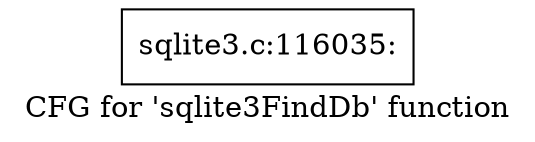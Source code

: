 digraph "CFG for 'sqlite3FindDb' function" {
	label="CFG for 'sqlite3FindDb' function";

	Node0x55c0f8d719b0 [shape=record,label="{sqlite3.c:116035:}"];
}
